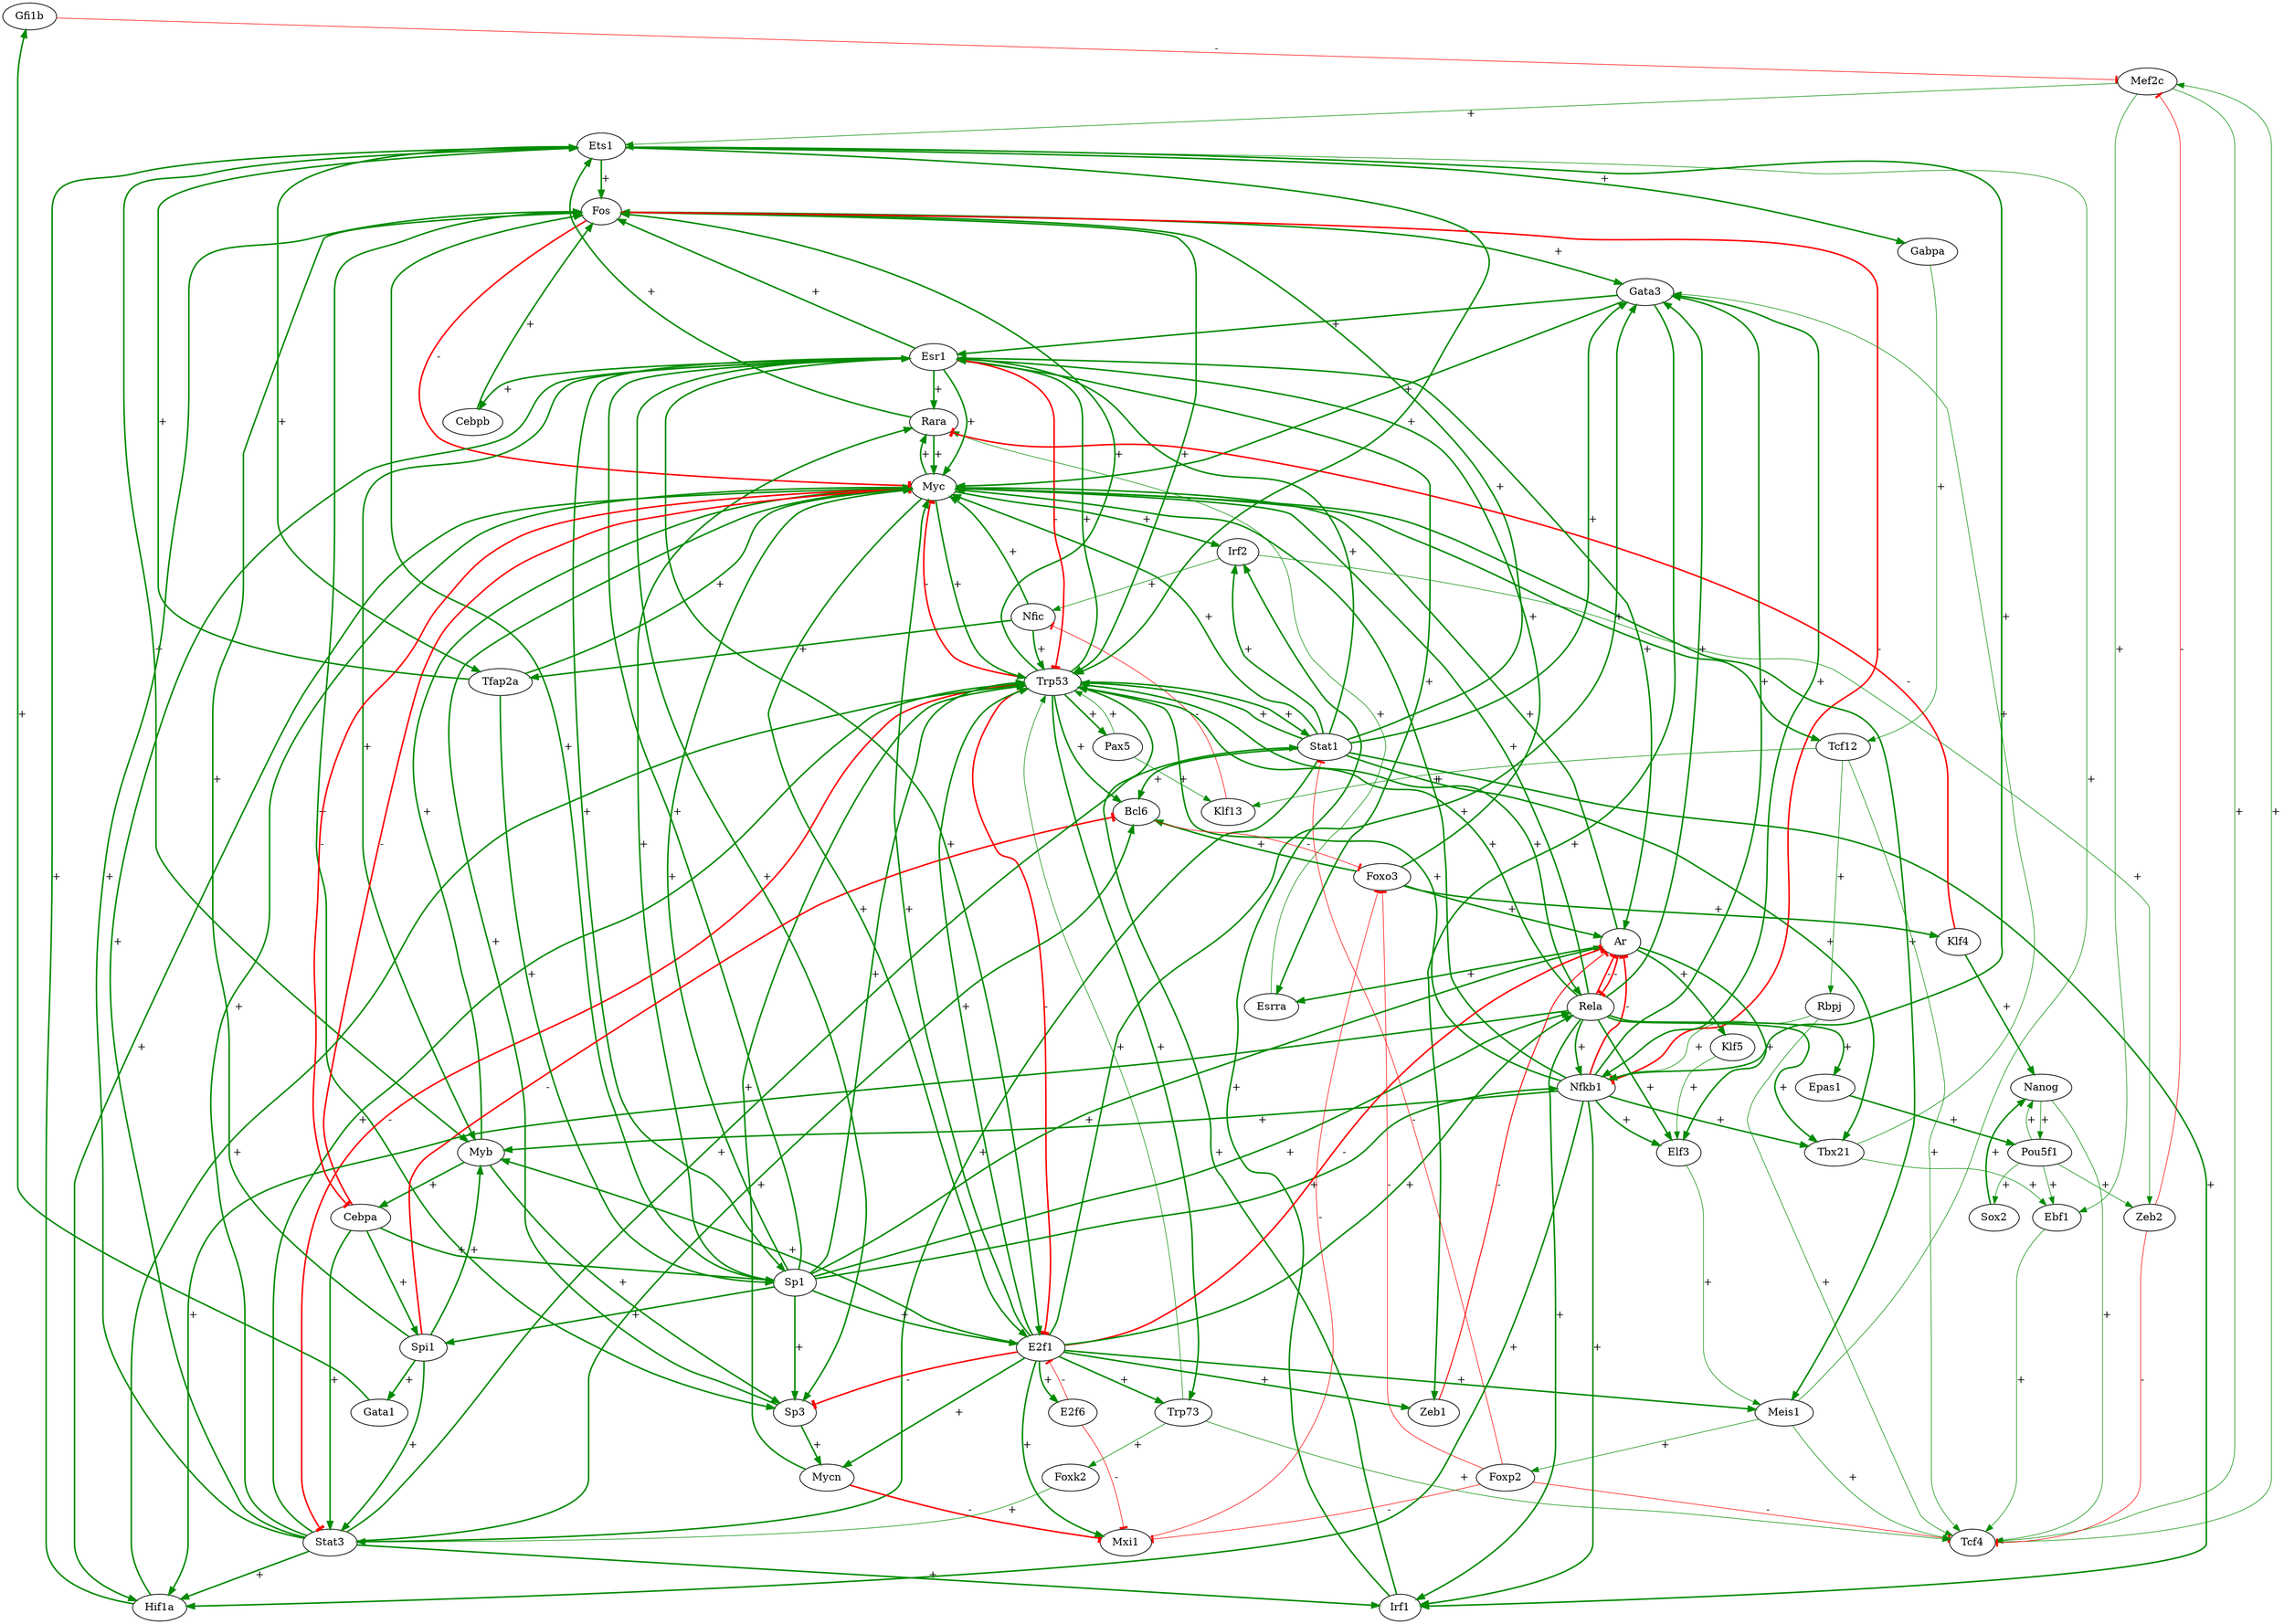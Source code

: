 digraph  {
Gfi1b;
Klf13;
Stat1;
Mycn;
Fos;
Irf2;
Tcf4;
Cebpb;
Foxk2;
Elf3;
Rbpj;
Myb;
Gata3;
Esrra;
E2f6;
Gata1;
Mef2c;
Klf4;
Trp53;
Nanog;
Esr1;
Foxp2;
Sp1;
Sp3;
Ets1;
Spi1;
Stat3;
Tbx21;
Meis1;
Cebpa;
Irf1;
Epas1;
Zeb1;
Nfkb1;
Trp73;
Mxi1;
Ar;
Hif1a;
Pou5f1;
Klf5;
Zeb2;
Foxo3;
E2f1;
Rela;
Ebf1;
Myc;
Sox2;
Nfic;
Tcf12;
Rara;
Bcl6;
Gabpa;
Tfap2a;
Pax5;
Gfi1b -> Mef2c  [arrowhead=tee, color=red, confidence=C, key=0, label="-", penwidth="0.7639320225002103", sign="-1"];
Klf13 -> Nfic  [arrowhead=tee, color=red, confidence=C, key=0, label="-", penwidth="0.7639320225002103", sign="-1"];
Stat1 -> Bcl6  [color=green4, confidence=A, key=0, label="+", penwidth="2.0", sign=1];
Stat1 -> Esr1  [color=green4, confidence=A, key=0, label="+", penwidth="2.0", sign=1];
Stat1 -> Fos  [color=green4, confidence=A, key=0, label="+", penwidth="2.0", sign=1];
Stat1 -> Gata3  [color=green4, confidence=A, key=0, label="+", penwidth="2.0", sign=1];
Stat1 -> Irf1  [color=green4, confidence=A, key=0, label="+", penwidth="2.0", sign=1];
Stat1 -> Irf2  [color=green4, confidence=A, key=0, label="+", penwidth="2.0", sign=1];
Stat1 -> Myc  [color=green4, confidence=A, key=0, label="+", penwidth="2.0", sign=1];
Stat1 -> Stat3  [color=green4, confidence=A, key=0, label="+", penwidth="2.0", sign=1];
Stat1 -> Tbx21  [color=green4, confidence=A, key=0, label="+", penwidth="2.0", sign=1];
Stat1 -> Trp53  [color=green4, confidence=A, key=0, label="+", penwidth="2.0", sign=1];
Mycn -> Mxi1  [arrowhead=tee, color=red, confidence=A, key=0, label="-", penwidth="2.0", sign="-1"];
Mycn -> Trp53  [color=green4, confidence=A, key=0, label="+", penwidth="2.0", sign=1];
Fos -> Gata3  [color=green4, confidence=A, key=0, label="+", penwidth="2.0", sign=1];
Fos -> Myc  [arrowhead=tee, color=red, confidence=A, key=0, label="-", penwidth="2.0", sign="-1"];
Fos -> Nfkb1  [arrowhead=tee, color=red, confidence=A, key=0, label="-", penwidth="2.0", sign="-1"];
Fos -> Sp3  [color=green4, confidence=A, key=0, label="+", penwidth="2.0", sign=1];
Fos -> Trp53  [color=green4, confidence=A, key=0, label="+", penwidth="2.0", sign=1];
Irf2 -> Nfic  [color=green4, confidence=C, key=0, label="+", penwidth="0.7639320225002103", sign=1];
Irf2 -> Zeb2  [color=green4, confidence=C, key=0, label="+", penwidth="0.7639320225002103", sign=1];
Tcf4 -> Mef2c  [color=green4, confidence=C, key=0, label="+", penwidth="0.7639320225002103", sign=1];
Cebpb -> Fos  [color=green4, confidence=A, key=0, label="+", penwidth="2.0", sign=1];
Foxk2 -> Stat3  [color=green4, confidence=C, key=0, label="+", penwidth="0.7639320225002103", sign=1];
Elf3 -> Meis1  [color=green4, confidence=C, key=0, label="+", penwidth="0.7639320225002103", sign=1];
Rbpj -> Nfkb1  [color=green4, confidence=C, key=0, label="+", penwidth="0.7639320225002103", sign=1];
Rbpj -> Tcf4  [color=green4, confidence=C, key=0, label="+", penwidth="0.7639320225002103", sign=1];
Myb -> Cebpa  [color=green4, confidence=A, key=0, label="+", penwidth="2.0", sign=1];
Myb -> Myc  [color=green4, confidence=A, key=0, label="+", penwidth="2.0", sign=1];
Myb -> Sp3  [color=green4, confidence=A, key=0, label="+", penwidth="2.0", sign=1];
Gata3 -> Esr1  [color=green4, confidence=A, key=0, label="+", penwidth="2.0", sign=1];
Gata3 -> Myc  [color=green4, confidence=A, key=0, label="+", penwidth="2.0", sign=1];
Gata3 -> Nfkb1  [color=green4, confidence=A, key=0, label="+", penwidth="2.0", sign=1];
Gata3 -> Zeb1  [color=green4, confidence=A, key=0, label="+", penwidth="2.0", sign=1];
Esrra -> Rara  [color=green4, confidence=C, key=0, label="+", penwidth="0.7639320225002103", sign=1];
E2f6 -> E2f1  [arrowhead=tee, color=red, confidence=C, key=0, label="-", penwidth="0.7639320225002103", sign="-1"];
E2f6 -> Mxi1  [arrowhead=tee, color=red, confidence=C, key=0, label="-", penwidth="0.7639320225002103", sign="-1"];
Gata1 -> Gfi1b  [color=green4, confidence=A, key=0, label="+", penwidth="2.0", sign=1];
Mef2c -> Tcf4  [color=green4, confidence=C, key=0, label="+", penwidth="0.7639320225002103", sign=1];
Mef2c -> Ebf1  [color=green4, confidence=C, key=0, label="+", penwidth="0.7639320225002103", sign=1];
Mef2c -> Ets1  [color=green4, confidence=C, key=0, label="+", penwidth="0.7639320225002103", sign=1];
Klf4 -> Nanog  [color=green4, confidence=A, key=0, label="+", penwidth="2.0", sign=1];
Klf4 -> Rara  [arrowhead=tee, color=red, confidence=A, key=0, label="-", penwidth="2.0", sign="-1"];
Trp53 -> Bcl6  [color=green4, confidence=A, key=0, label="+", penwidth="2.0", sign=1];
Trp53 -> E2f1  [arrowhead=tee, color=red, confidence=A, key=0, label="-", penwidth="2.0", sign="-1"];
Trp53 -> Esr1  [color=green4, confidence=A, key=0, label="+", penwidth="2.0", sign=1];
Trp53 -> Fos  [color=green4, confidence=A, key=0, label="+", penwidth="2.0", sign=1];
Trp53 -> Myc  [arrowhead=tee, color=red, confidence=A, key=0, label="-", penwidth="2.0", sign="-1"];
Trp53 -> Pax5  [color=green4, confidence=A, key=0, label="+", penwidth="2.0", sign=1];
Trp53 -> Rela  [color=green4, confidence=A, key=0, label="+", penwidth="2.0", sign=1];
Trp53 -> Stat1  [color=green4, confidence=A, key=0, label="+", penwidth="2.0", sign=1];
Trp53 -> Stat3  [arrowhead=tee, color=red, confidence=A, key=0, label="-", penwidth="2.0", sign="-1"];
Trp53 -> Trp73  [color=green4, confidence=A, key=0, label="+", penwidth="2.0", sign=1];
Nanog -> Pou5f1  [color=green4, confidence=C, key=0, label="+", penwidth="0.7639320225002103", sign=1];
Nanog -> Tcf4  [color=green4, confidence=C, key=0, label="+", penwidth="0.7639320225002103", sign=1];
Esr1 -> Ar  [color=green4, confidence=A, key=0, label="+", penwidth="2.0", sign=1];
Esr1 -> Cebpb  [color=green4, confidence=A, key=0, label="+", penwidth="2.0", sign=1];
Esr1 -> E2f1  [color=green4, confidence=A, key=0, label="+", penwidth="2.0", sign=1];
Esr1 -> Esrra  [color=green4, confidence=A, key=0, label="+", penwidth="2.0", sign=1];
Esr1 -> Fos  [color=green4, confidence=A, key=0, label="+", penwidth="2.0", sign=1];
Esr1 -> Myb  [color=green4, confidence=A, key=0, label="+", penwidth="2.0", sign=1];
Esr1 -> Myc  [color=green4, confidence=A, key=0, label="+", penwidth="2.0", sign=1];
Esr1 -> Rara  [color=green4, confidence=A, key=0, label="+", penwidth="2.0", sign=1];
Esr1 -> Sp1  [color=green4, confidence=A, key=0, label="+", penwidth="2.0", sign=1];
Esr1 -> Sp3  [color=green4, confidence=A, key=0, label="+", penwidth="2.0", sign=1];
Esr1 -> Trp53  [arrowhead=tee, color=red, confidence=A, key=0, label="-", penwidth="2.0", sign="-1"];
Foxp2 -> Foxo3  [arrowhead=tee, color=red, confidence=C, key=0, label="-", penwidth="0.7639320225002103", sign="-1"];
Foxp2 -> Mxi1  [arrowhead=tee, color=red, confidence=C, key=0, label="-", penwidth="0.7639320225002103", sign="-1"];
Foxp2 -> Stat1  [arrowhead=tee, color=red, confidence=C, key=0, label="-", penwidth="0.7639320225002103", sign="-1"];
Foxp2 -> Tcf4  [arrowhead=tee, color=red, confidence=C, key=0, label="-", penwidth="0.7639320225002103", sign="-1"];
Sp1 -> Ar  [color=green4, confidence=A, key=0, label="+", penwidth="2.0", sign=1];
Sp1 -> E2f1  [color=green4, confidence=A, key=0, label="+", penwidth="2.0", sign=1];
Sp1 -> Esr1  [color=green4, confidence=A, key=0, label="+", penwidth="2.0", sign=1];
Sp1 -> Fos  [color=green4, confidence=A, key=0, label="+", penwidth="2.0", sign=1];
Sp1 -> Myc  [color=green4, confidence=A, key=0, label="+", penwidth="2.0", sign=1];
Sp1 -> Nfkb1  [color=green4, confidence=A, key=0, label="+", penwidth="2.0", sign=1];
Sp1 -> Rara  [color=green4, confidence=A, key=0, label="+", penwidth="2.0", sign=1];
Sp1 -> Rela  [color=green4, confidence=A, key=0, label="+", penwidth="2.0", sign=1];
Sp1 -> Sp3  [color=green4, confidence=A, key=0, label="+", penwidth="2.0", sign=1];
Sp1 -> Spi1  [color=green4, confidence=A, key=0, label="+", penwidth="2.0", sign=1];
Sp1 -> Trp53  [color=green4, confidence=A, key=0, label="+", penwidth="2.0", sign=1];
Sp3 -> Myc  [color=green4, confidence=A, key=0, label="+", penwidth="2.0", sign=1];
Sp3 -> Mycn  [color=green4, confidence=A, key=0, label="+", penwidth="2.0", sign=1];
Ets1 -> Fos  [color=green4, confidence=A, key=0, label="+", penwidth="2.0", sign=1];
Ets1 -> Gabpa  [color=green4, confidence=A, key=0, label="+", penwidth="2.0", sign=1];
Ets1 -> Myb  [color=green4, confidence=A, key=0, label="+", penwidth="2.0", sign=1];
Ets1 -> Nfkb1  [color=green4, confidence=A, key=0, label="+", penwidth="2.0", sign=1];
Ets1 -> Tfap2a  [color=green4, confidence=A, key=0, label="+", penwidth="2.0", sign=1];
Ets1 -> Trp53  [color=green4, confidence=A, key=0, label="+", penwidth="2.0", sign=1];
Spi1 -> Bcl6  [arrowhead=tee, color=red, confidence=A, key=0, label="-", penwidth="2.0", sign="-1"];
Spi1 -> Fos  [color=green4, confidence=A, key=0, label="+", penwidth="2.0", sign=1];
Spi1 -> Gata1  [color=green4, confidence=A, key=0, label="+", penwidth="2.0", sign=1];
Spi1 -> Myb  [color=green4, confidence=A, key=0, label="+", penwidth="2.0", sign=1];
Spi1 -> Stat3  [color=green4, confidence=A, key=0, label="+", penwidth="2.0", sign=1];
Stat3 -> Bcl6  [color=green4, confidence=A, key=0, label="+", penwidth="2.0", sign=1];
Stat3 -> Esr1  [color=green4, confidence=A, key=0, label="+", penwidth="2.0", sign=1];
Stat3 -> Fos  [color=green4, confidence=A, key=0, label="+", penwidth="2.0", sign=1];
Stat3 -> Hif1a  [color=green4, confidence=A, key=0, label="+", penwidth="2.0", sign=1];
Stat3 -> Irf1  [color=green4, confidence=A, key=0, label="+", penwidth="2.0", sign=1];
Stat3 -> Myc  [color=green4, confidence=A, key=0, label="+", penwidth="2.0", sign=1];
Stat3 -> Stat1  [color=green4, confidence=A, key=0, label="+", penwidth="2.0", sign=1];
Stat3 -> Trp53  [color=green4, confidence=A, key=0, label="+", penwidth="2.0", sign=1];
Tbx21 -> Gata3  [color=green4, confidence=C, key=0, label="+", penwidth="0.7639320225002103", sign=1];
Tbx21 -> Ebf1  [color=green4, confidence=C, key=0, label="+", penwidth="0.7639320225002103", sign=1];
Meis1 -> Ets1  [color=green4, confidence=C, key=0, label="+", penwidth="0.7639320225002103", sign=1];
Meis1 -> Foxp2  [color=green4, confidence=C, key=0, label="+", penwidth="0.7639320225002103", sign=1];
Meis1 -> Tcf4  [color=green4, confidence=C, key=0, label="+", penwidth="0.7639320225002103", sign=1];
Cebpa -> Myc  [arrowhead=tee, color=red, confidence=A, key=0, label="-", penwidth="2.0", sign="-1"];
Cebpa -> Sp1  [color=green4, confidence=A, key=0, label="+", penwidth="2.0", sign=1];
Cebpa -> Spi1  [color=green4, confidence=A, key=0, label="+", penwidth="2.0", sign=1];
Cebpa -> Stat3  [color=green4, confidence=A, key=0, label="+", penwidth="2.0", sign=1];
Irf1 -> Irf2  [color=green4, confidence=A, key=0, label="+", penwidth="2.0", sign=1];
Irf1 -> Trp53  [color=green4, confidence=A, key=0, label="+", penwidth="2.0", sign=1];
Epas1 -> Pou5f1  [color=green4, confidence=A, key=0, label="+", penwidth="2.0", sign=1];
Zeb1 -> Ar  [arrowhead=tee, color=red, confidence=B, key=0, label="-", penwidth="1.2360679774997896", sign="-1"];
Nfkb1 -> Ar  [arrowhead=tee, color=red, confidence=A, key=0, label="-", penwidth="2.0", sign="-1"];
Nfkb1 -> Elf3  [color=green4, confidence=A, key=0, label="+", penwidth="2.0", sign=1];
Nfkb1 -> Gata3  [color=green4, confidence=A, key=0, label="+", penwidth="2.0", sign=1];
Nfkb1 -> Hif1a  [color=green4, confidence=A, key=0, label="+", penwidth="2.0", sign=1];
Nfkb1 -> Irf1  [color=green4, confidence=A, key=0, label="+", penwidth="2.0", sign=1];
Nfkb1 -> Myb  [color=green4, confidence=A, key=0, label="+", penwidth="2.0", sign=1];
Nfkb1 -> Myc  [color=green4, confidence=A, key=0, label="+", penwidth="2.0", sign=1];
Nfkb1 -> Tbx21  [color=green4, confidence=A, key=0, label="+", penwidth="2.0", sign=1];
Nfkb1 -> Trp53  [color=green4, confidence=A, key=0, label="+", penwidth="2.0", sign=1];
Trp73 -> Foxk2  [color=green4, confidence=C, key=0, label="+", penwidth="0.7639320225002103", sign=1];
Trp73 -> Tcf4  [color=green4, confidence=C, key=0, label="+", penwidth="0.7639320225002103", sign=1];
Trp73 -> Trp53  [color=green4, confidence=C, key=0, label="+", penwidth="0.7639320225002103", sign=1];
Mxi1 -> Foxo3  [arrowhead=tee, color=red, confidence=C, key=0, label="-", penwidth="0.7639320225002103", sign="-1"];
Ar -> Elf3  [color=green4, confidence=A, key=0, label="+", penwidth="2.0", sign=1];
Ar -> Esrra  [color=green4, confidence=A, key=0, label="+", penwidth="2.0", sign=1];
Ar -> Klf5  [color=green4, confidence=A, key=0, label="+", penwidth="2.0", sign=1];
Ar -> Myc  [color=green4, confidence=A, key=0, label="+", penwidth="2.0", sign=1];
Ar -> Rela  [arrowhead=tee, color=red, confidence=A, key=0, label="-", penwidth="2.0", sign="-1"];
Hif1a -> Ets1  [color=green4, confidence=A, key=0, label="+", penwidth="2.0", sign=1];
Hif1a -> Trp53  [color=green4, confidence=A, key=0, label="+", penwidth="2.0", sign=1];
Pou5f1 -> Nanog  [color=green4, confidence=C, key=0, label="+", penwidth="0.7639320225002103", sign=1];
Pou5f1 -> Sox2  [color=green4, confidence=C, key=0, label="+", penwidth="0.7639320225002103", sign=1];
Pou5f1 -> Ebf1  [color=green4, confidence=C, key=0, label="+", penwidth="0.7639320225002103", sign=1];
Pou5f1 -> Zeb2  [color=green4, confidence=C, key=0, label="+", penwidth="0.7639320225002103", sign=1];
Klf5 -> Elf3  [color=green4, confidence=C, key=0, label="+", penwidth="0.7639320225002103", sign=1];
Zeb2 -> Mef2c  [arrowhead=tee, color=red, confidence=C, key=0, label="-", penwidth="0.7639320225002103", sign="-1"];
Zeb2 -> Tcf4  [arrowhead=tee, color=red, confidence=C, key=0, label="-", penwidth="0.7639320225002103", sign="-1"];
Foxo3 -> Ar  [color=green4, confidence=A, key=0, label="+", penwidth="2.0", sign=1];
Foxo3 -> Bcl6  [color=green4, confidence=A, key=0, label="+", penwidth="2.0", sign=1];
Foxo3 -> Esr1  [color=green4, confidence=A, key=0, label="+", penwidth="2.0", sign=1];
Foxo3 -> Klf4  [color=green4, confidence=A, key=0, label="+", penwidth="2.0", sign=1];
E2f1 -> Ar  [arrowhead=tee, color=red, confidence=A, key=0, label="-", penwidth="2.0", sign="-1"];
E2f1 -> E2f6  [color=green4, confidence=A, key=0, label="+", penwidth="2.0", sign=1];
E2f1 -> Gata3  [color=green4, confidence=A, key=0, label="+", penwidth="2.0", sign=1];
E2f1 -> Meis1  [color=green4, confidence=A, key=0, label="+", penwidth="2.0", sign=1];
E2f1 -> Mxi1  [color=green4, confidence=A, key=0, label="+", penwidth="2.0", sign=1];
E2f1 -> Myb  [color=green4, confidence=A, key=0, label="+", penwidth="2.0", sign=1];
E2f1 -> Myc  [color=green4, confidence=A, key=0, label="+", penwidth="2.0", sign=1];
E2f1 -> Mycn  [color=green4, confidence=A, key=0, label="+", penwidth="2.0", sign=1];
E2f1 -> Rela  [color=green4, confidence=A, key=0, label="+", penwidth="2.0", sign=1];
E2f1 -> Sp3  [arrowhead=tee, color=red, confidence=A, key=0, label="-", penwidth="2.0", sign="-1"];
E2f1 -> Trp53  [color=green4, confidence=A, key=0, label="+", penwidth="2.0", sign=1];
E2f1 -> Trp73  [color=green4, confidence=A, key=0, label="+", penwidth="2.0", sign=1];
E2f1 -> Zeb1  [color=green4, confidence=A, key=0, label="+", penwidth="2.0", sign=1];
Rela -> Ar  [arrowhead=tee, color=red, confidence=A, key=0, label="-", penwidth="2.0", sign="-1"];
Rela -> Elf3  [color=green4, confidence=A, key=0, label="+", penwidth="2.0", sign=1];
Rela -> Epas1  [color=green4, confidence=A, key=0, label="+", penwidth="2.0", sign=1];
Rela -> Gata3  [color=green4, confidence=A, key=0, label="+", penwidth="2.0", sign=1];
Rela -> Hif1a  [color=green4, confidence=A, key=0, label="+", penwidth="2.0", sign=1];
Rela -> Irf1  [color=green4, confidence=A, key=0, label="+", penwidth="2.0", sign=1];
Rela -> Myc  [color=green4, confidence=A, key=0, label="+", penwidth="2.0", sign=1];
Rela -> Nfkb1  [color=green4, confidence=A, key=0, label="+", penwidth="2.0", sign=1];
Rela -> Tbx21  [color=green4, confidence=A, key=0, label="+", penwidth="2.0", sign=1];
Rela -> Trp53  [color=green4, confidence=A, key=0, label="+", penwidth="2.0", sign=1];
Ebf1 -> Tcf4  [color=green4, confidence=C, key=0, label="+", penwidth="0.7639320225002103", sign=1];
Myc -> Irf2  [color=green4, confidence=A, key=0, label="+", penwidth="2.0", sign=1];
Myc -> Trp53  [color=green4, confidence=A, key=0, label="+", penwidth="2.0", sign=1];
Myc -> Hif1a  [color=green4, confidence=A, key=0, label="+", penwidth="2.0", sign=1];
Myc -> Tcf12  [color=green4, confidence=A, key=0, label="+", penwidth="2.0", sign=1];
Myc -> Rara  [color=green4, confidence=A, key=0, label="+", penwidth="2.0", sign=1];
Myc -> Meis1  [color=green4, confidence=A, key=0, label="+", penwidth="2.0", sign=1];
Myc -> Cebpa  [arrowhead=tee, color=red, confidence=A, key=0, label="-", penwidth="2.0", sign="-1"];
Myc -> E2f1  [color=green4, confidence=A, key=0, label="+", penwidth="2.0", sign=1];
Sox2 -> Nanog  [color=green4, confidence=A, key=0, label="+", penwidth="2.0", sign=1];
Nfic -> Myc  [color=green4, confidence=A, key=0, label="+", penwidth="2.0", sign=1];
Nfic -> Tfap2a  [color=green4, confidence=A, key=0, label="+", penwidth="2.0", sign=1];
Nfic -> Trp53  [color=green4, confidence=A, key=0, label="+", penwidth="2.0", sign=1];
Tcf12 -> Klf13  [color=green4, confidence=C, key=0, label="+", penwidth="0.7639320225002103", sign=1];
Tcf12 -> Rbpj  [color=green4, confidence=C, key=0, label="+", penwidth="0.7639320225002103", sign=1];
Tcf12 -> Tcf4  [color=green4, confidence=C, key=0, label="+", penwidth="0.7639320225002103", sign=1];
Rara -> Ets1  [color=green4, confidence=A, key=0, label="+", penwidth="2.0", sign=1];
Rara -> Myc  [color=green4, confidence=A, key=0, label="+", penwidth="2.0", sign=1];
Bcl6 -> Foxo3  [arrowhead=tee, color=red, confidence=C, key=0, label="-", penwidth="0.7639320225002103", sign="-1"];
Gabpa -> Tcf12  [color=green4, confidence=C, key=0, label="+", penwidth="0.7639320225002103", sign=1];
Tfap2a -> Ets1  [color=green4, confidence=A, key=0, label="+", penwidth="2.0", sign=1];
Tfap2a -> Myc  [color=green4, confidence=A, key=0, label="+", penwidth="2.0", sign=1];
Tfap2a -> Sp1  [color=green4, confidence=A, key=0, label="+", penwidth="2.0", sign=1];
Pax5 -> Trp53  [color=green4, confidence=C, key=0, label="+", penwidth="0.7639320225002103", sign=1];
Pax5 -> Klf13  [color=green4, confidence=C, key=0, label="+", penwidth="0.7639320225002103", sign=1];
}
